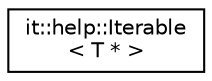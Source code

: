 digraph "Graphical Class Hierarchy"
{
  edge [fontname="Helvetica",fontsize="10",labelfontname="Helvetica",labelfontsize="10"];
  node [fontname="Helvetica",fontsize="10",shape=record];
  rankdir="LR";
  Node1 [label="it::help::Iterable\l\< T * \>",height=0.2,width=0.4,color="black", fillcolor="white", style="filled",URL="$structit_1_1help_1_1Iterable_3_01T_01_5_01_4.html"];
}
